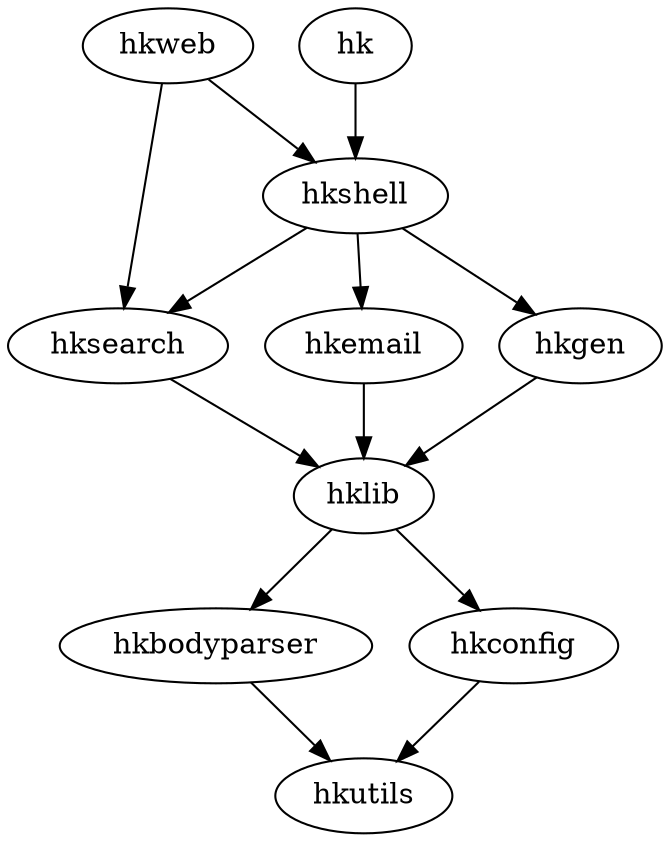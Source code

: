 // $ dot -Tpng -o images/module_deps.png module_deps.dot
digraph {
    hkbodyparser -> hkutils;
    hkconfig -> hkutils;
    hklib -> hkconfig;
    hklib -> hkbodyparser;
    hkemail -> hklib;
    hksearch -> hklib;
    hkgen -> hklib;
    hkshell -> hkemail;
    hkshell -> hksearch;
    hkshell -> hkgen;
    hkweb -> hksearch;
    hkweb -> hkshell; // written explicitly deliberately
    hk -> hkshell;
}
